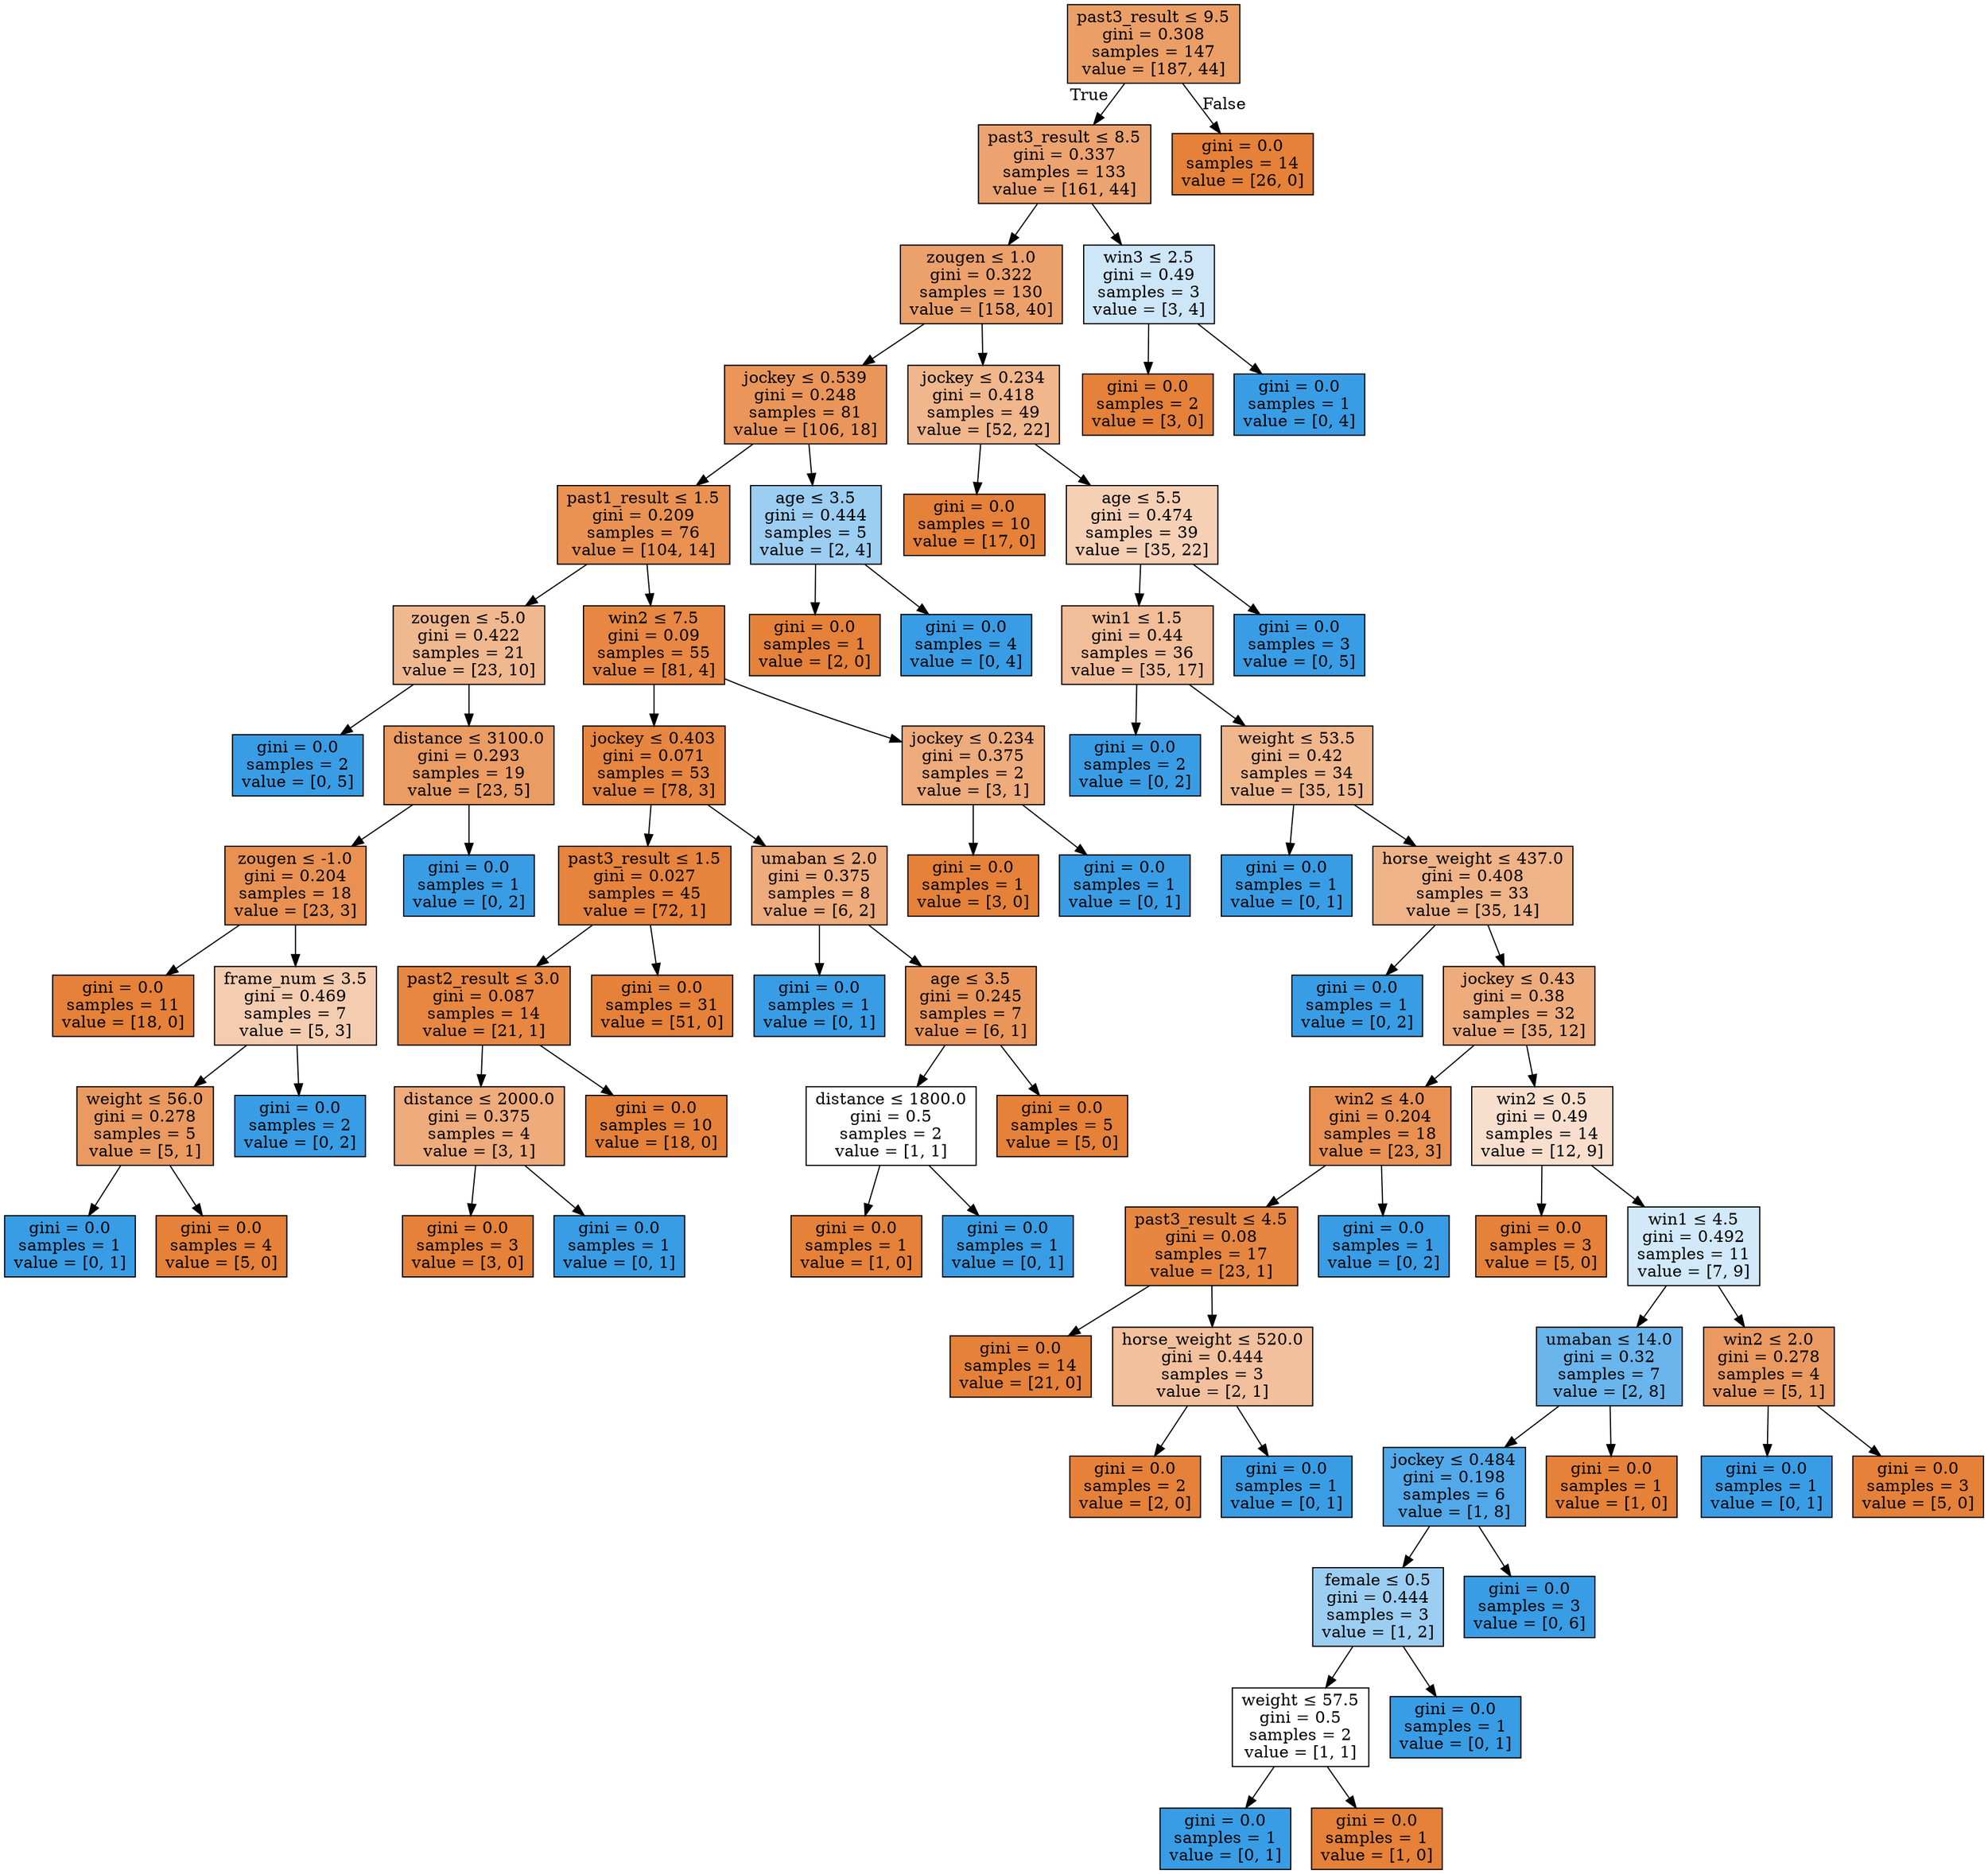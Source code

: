 digraph Tree {
node [shape=box, style="filled", color="black"] ;
0 [label=<past3_result &le; 9.5<br/>gini = 0.308<br/>samples = 147<br/>value = [187, 44]>, fillcolor="#e58139c3"] ;
1 [label=<past3_result &le; 8.5<br/>gini = 0.337<br/>samples = 133<br/>value = [161, 44]>, fillcolor="#e58139b9"] ;
0 -> 1 [labeldistance=2.5, labelangle=45, headlabel="True"] ;
2 [label=<zougen &le; 1.0<br/>gini = 0.322<br/>samples = 130<br/>value = [158, 40]>, fillcolor="#e58139be"] ;
1 -> 2 ;
3 [label=<jockey &le; 0.539<br/>gini = 0.248<br/>samples = 81<br/>value = [106, 18]>, fillcolor="#e58139d4"] ;
2 -> 3 ;
4 [label=<past1_result &le; 1.5<br/>gini = 0.209<br/>samples = 76<br/>value = [104, 14]>, fillcolor="#e58139dd"] ;
3 -> 4 ;
5 [label=<zougen &le; -5.0<br/>gini = 0.422<br/>samples = 21<br/>value = [23, 10]>, fillcolor="#e5813990"] ;
4 -> 5 ;
6 [label=<gini = 0.0<br/>samples = 2<br/>value = [0, 5]>, fillcolor="#399de5ff"] ;
5 -> 6 ;
7 [label=<distance &le; 3100.0<br/>gini = 0.293<br/>samples = 19<br/>value = [23, 5]>, fillcolor="#e58139c8"] ;
5 -> 7 ;
8 [label=<zougen &le; -1.0<br/>gini = 0.204<br/>samples = 18<br/>value = [23, 3]>, fillcolor="#e58139de"] ;
7 -> 8 ;
9 [label=<gini = 0.0<br/>samples = 11<br/>value = [18, 0]>, fillcolor="#e58139ff"] ;
8 -> 9 ;
10 [label=<frame_num &le; 3.5<br/>gini = 0.469<br/>samples = 7<br/>value = [5, 3]>, fillcolor="#e5813966"] ;
8 -> 10 ;
11 [label=<weight &le; 56.0<br/>gini = 0.278<br/>samples = 5<br/>value = [5, 1]>, fillcolor="#e58139cc"] ;
10 -> 11 ;
12 [label=<gini = 0.0<br/>samples = 1<br/>value = [0, 1]>, fillcolor="#399de5ff"] ;
11 -> 12 ;
13 [label=<gini = 0.0<br/>samples = 4<br/>value = [5, 0]>, fillcolor="#e58139ff"] ;
11 -> 13 ;
14 [label=<gini = 0.0<br/>samples = 2<br/>value = [0, 2]>, fillcolor="#399de5ff"] ;
10 -> 14 ;
15 [label=<gini = 0.0<br/>samples = 1<br/>value = [0, 2]>, fillcolor="#399de5ff"] ;
7 -> 15 ;
16 [label=<win2 &le; 7.5<br/>gini = 0.09<br/>samples = 55<br/>value = [81, 4]>, fillcolor="#e58139f2"] ;
4 -> 16 ;
17 [label=<jockey &le; 0.403<br/>gini = 0.071<br/>samples = 53<br/>value = [78, 3]>, fillcolor="#e58139f5"] ;
16 -> 17 ;
18 [label=<past3_result &le; 1.5<br/>gini = 0.027<br/>samples = 45<br/>value = [72, 1]>, fillcolor="#e58139fb"] ;
17 -> 18 ;
19 [label=<past2_result &le; 3.0<br/>gini = 0.087<br/>samples = 14<br/>value = [21, 1]>, fillcolor="#e58139f3"] ;
18 -> 19 ;
20 [label=<distance &le; 2000.0<br/>gini = 0.375<br/>samples = 4<br/>value = [3, 1]>, fillcolor="#e58139aa"] ;
19 -> 20 ;
21 [label=<gini = 0.0<br/>samples = 3<br/>value = [3, 0]>, fillcolor="#e58139ff"] ;
20 -> 21 ;
22 [label=<gini = 0.0<br/>samples = 1<br/>value = [0, 1]>, fillcolor="#399de5ff"] ;
20 -> 22 ;
23 [label=<gini = 0.0<br/>samples = 10<br/>value = [18, 0]>, fillcolor="#e58139ff"] ;
19 -> 23 ;
24 [label=<gini = 0.0<br/>samples = 31<br/>value = [51, 0]>, fillcolor="#e58139ff"] ;
18 -> 24 ;
25 [label=<umaban &le; 2.0<br/>gini = 0.375<br/>samples = 8<br/>value = [6, 2]>, fillcolor="#e58139aa"] ;
17 -> 25 ;
26 [label=<gini = 0.0<br/>samples = 1<br/>value = [0, 1]>, fillcolor="#399de5ff"] ;
25 -> 26 ;
27 [label=<age &le; 3.5<br/>gini = 0.245<br/>samples = 7<br/>value = [6, 1]>, fillcolor="#e58139d4"] ;
25 -> 27 ;
28 [label=<distance &le; 1800.0<br/>gini = 0.5<br/>samples = 2<br/>value = [1, 1]>, fillcolor="#e5813900"] ;
27 -> 28 ;
29 [label=<gini = 0.0<br/>samples = 1<br/>value = [1, 0]>, fillcolor="#e58139ff"] ;
28 -> 29 ;
30 [label=<gini = 0.0<br/>samples = 1<br/>value = [0, 1]>, fillcolor="#399de5ff"] ;
28 -> 30 ;
31 [label=<gini = 0.0<br/>samples = 5<br/>value = [5, 0]>, fillcolor="#e58139ff"] ;
27 -> 31 ;
32 [label=<jockey &le; 0.234<br/>gini = 0.375<br/>samples = 2<br/>value = [3, 1]>, fillcolor="#e58139aa"] ;
16 -> 32 ;
33 [label=<gini = 0.0<br/>samples = 1<br/>value = [3, 0]>, fillcolor="#e58139ff"] ;
32 -> 33 ;
34 [label=<gini = 0.0<br/>samples = 1<br/>value = [0, 1]>, fillcolor="#399de5ff"] ;
32 -> 34 ;
35 [label=<age &le; 3.5<br/>gini = 0.444<br/>samples = 5<br/>value = [2, 4]>, fillcolor="#399de57f"] ;
3 -> 35 ;
36 [label=<gini = 0.0<br/>samples = 1<br/>value = [2, 0]>, fillcolor="#e58139ff"] ;
35 -> 36 ;
37 [label=<gini = 0.0<br/>samples = 4<br/>value = [0, 4]>, fillcolor="#399de5ff"] ;
35 -> 37 ;
38 [label=<jockey &le; 0.234<br/>gini = 0.418<br/>samples = 49<br/>value = [52, 22]>, fillcolor="#e5813993"] ;
2 -> 38 ;
39 [label=<gini = 0.0<br/>samples = 10<br/>value = [17, 0]>, fillcolor="#e58139ff"] ;
38 -> 39 ;
40 [label=<age &le; 5.5<br/>gini = 0.474<br/>samples = 39<br/>value = [35, 22]>, fillcolor="#e581395f"] ;
38 -> 40 ;
41 [label=<win1 &le; 1.5<br/>gini = 0.44<br/>samples = 36<br/>value = [35, 17]>, fillcolor="#e5813983"] ;
40 -> 41 ;
42 [label=<gini = 0.0<br/>samples = 2<br/>value = [0, 2]>, fillcolor="#399de5ff"] ;
41 -> 42 ;
43 [label=<weight &le; 53.5<br/>gini = 0.42<br/>samples = 34<br/>value = [35, 15]>, fillcolor="#e5813992"] ;
41 -> 43 ;
44 [label=<gini = 0.0<br/>samples = 1<br/>value = [0, 1]>, fillcolor="#399de5ff"] ;
43 -> 44 ;
45 [label=<horse_weight &le; 437.0<br/>gini = 0.408<br/>samples = 33<br/>value = [35, 14]>, fillcolor="#e5813999"] ;
43 -> 45 ;
46 [label=<gini = 0.0<br/>samples = 1<br/>value = [0, 2]>, fillcolor="#399de5ff"] ;
45 -> 46 ;
47 [label=<jockey &le; 0.43<br/>gini = 0.38<br/>samples = 32<br/>value = [35, 12]>, fillcolor="#e58139a8"] ;
45 -> 47 ;
48 [label=<win2 &le; 4.0<br/>gini = 0.204<br/>samples = 18<br/>value = [23, 3]>, fillcolor="#e58139de"] ;
47 -> 48 ;
49 [label=<past3_result &le; 4.5<br/>gini = 0.08<br/>samples = 17<br/>value = [23, 1]>, fillcolor="#e58139f4"] ;
48 -> 49 ;
50 [label=<gini = 0.0<br/>samples = 14<br/>value = [21, 0]>, fillcolor="#e58139ff"] ;
49 -> 50 ;
51 [label=<horse_weight &le; 520.0<br/>gini = 0.444<br/>samples = 3<br/>value = [2, 1]>, fillcolor="#e581397f"] ;
49 -> 51 ;
52 [label=<gini = 0.0<br/>samples = 2<br/>value = [2, 0]>, fillcolor="#e58139ff"] ;
51 -> 52 ;
53 [label=<gini = 0.0<br/>samples = 1<br/>value = [0, 1]>, fillcolor="#399de5ff"] ;
51 -> 53 ;
54 [label=<gini = 0.0<br/>samples = 1<br/>value = [0, 2]>, fillcolor="#399de5ff"] ;
48 -> 54 ;
55 [label=<win2 &le; 0.5<br/>gini = 0.49<br/>samples = 14<br/>value = [12, 9]>, fillcolor="#e5813940"] ;
47 -> 55 ;
56 [label=<gini = 0.0<br/>samples = 3<br/>value = [5, 0]>, fillcolor="#e58139ff"] ;
55 -> 56 ;
57 [label=<win1 &le; 4.5<br/>gini = 0.492<br/>samples = 11<br/>value = [7, 9]>, fillcolor="#399de539"] ;
55 -> 57 ;
58 [label=<umaban &le; 14.0<br/>gini = 0.32<br/>samples = 7<br/>value = [2, 8]>, fillcolor="#399de5bf"] ;
57 -> 58 ;
59 [label=<jockey &le; 0.484<br/>gini = 0.198<br/>samples = 6<br/>value = [1, 8]>, fillcolor="#399de5df"] ;
58 -> 59 ;
60 [label=<female &le; 0.5<br/>gini = 0.444<br/>samples = 3<br/>value = [1, 2]>, fillcolor="#399de57f"] ;
59 -> 60 ;
61 [label=<weight &le; 57.5<br/>gini = 0.5<br/>samples = 2<br/>value = [1, 1]>, fillcolor="#e5813900"] ;
60 -> 61 ;
62 [label=<gini = 0.0<br/>samples = 1<br/>value = [0, 1]>, fillcolor="#399de5ff"] ;
61 -> 62 ;
63 [label=<gini = 0.0<br/>samples = 1<br/>value = [1, 0]>, fillcolor="#e58139ff"] ;
61 -> 63 ;
64 [label=<gini = 0.0<br/>samples = 1<br/>value = [0, 1]>, fillcolor="#399de5ff"] ;
60 -> 64 ;
65 [label=<gini = 0.0<br/>samples = 3<br/>value = [0, 6]>, fillcolor="#399de5ff"] ;
59 -> 65 ;
66 [label=<gini = 0.0<br/>samples = 1<br/>value = [1, 0]>, fillcolor="#e58139ff"] ;
58 -> 66 ;
67 [label=<win2 &le; 2.0<br/>gini = 0.278<br/>samples = 4<br/>value = [5, 1]>, fillcolor="#e58139cc"] ;
57 -> 67 ;
68 [label=<gini = 0.0<br/>samples = 1<br/>value = [0, 1]>, fillcolor="#399de5ff"] ;
67 -> 68 ;
69 [label=<gini = 0.0<br/>samples = 3<br/>value = [5, 0]>, fillcolor="#e58139ff"] ;
67 -> 69 ;
70 [label=<gini = 0.0<br/>samples = 3<br/>value = [0, 5]>, fillcolor="#399de5ff"] ;
40 -> 70 ;
71 [label=<win3 &le; 2.5<br/>gini = 0.49<br/>samples = 3<br/>value = [3, 4]>, fillcolor="#399de540"] ;
1 -> 71 ;
72 [label=<gini = 0.0<br/>samples = 2<br/>value = [3, 0]>, fillcolor="#e58139ff"] ;
71 -> 72 ;
73 [label=<gini = 0.0<br/>samples = 1<br/>value = [0, 4]>, fillcolor="#399de5ff"] ;
71 -> 73 ;
74 [label=<gini = 0.0<br/>samples = 14<br/>value = [26, 0]>, fillcolor="#e58139ff"] ;
0 -> 74 [labeldistance=2.5, labelangle=-45, headlabel="False"] ;
}